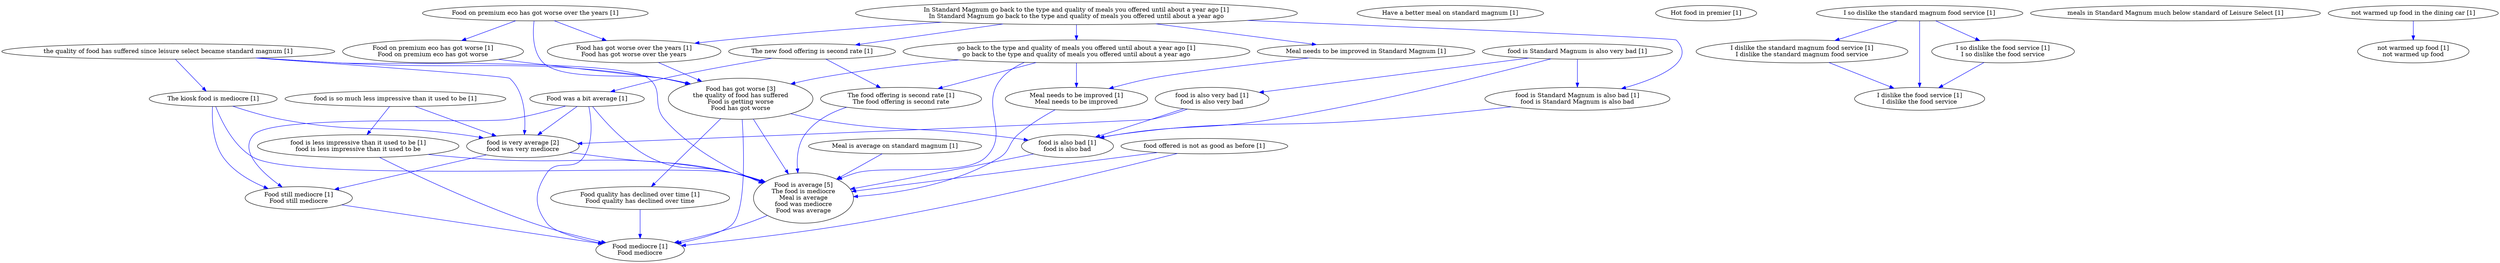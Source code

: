 digraph collapsedGraph {
"food is very average [2]\nfood was very mediocre""Food is average [5]\nThe food is mediocre\nMeal is average\nfood was mediocre\nFood was average""Food has got worse [3]\nthe quality of food has suffered\nFood is getting worse\nFood has got worse""Food still mediocre [1]\nFood still mediocre""Food mediocre [1]\nFood mediocre""Food quality has declined over time [1]\nFood quality has declined over time""Food on premium eco has got worse over the years [1]""Food on premium eco has got worse [1]\nFood on premium eco has got worse""Food has got worse over the years [1]\nFood has got worse over the years""Food was a bit average [1]""Have a better meal on standard magnum [1]""Hot food in premier [1]""I so dislike the standard magnum food service [1]""I dislike the standard magnum food service [1]\nI dislike the standard magnum food service""I dislike the food service [1]\nI dislike the food service""I so dislike the food service [1]\nI so dislike the food service""In Standard Magnum go back to the type and quality of meals you offered until about a year ago [1]\nIn Standard Magnum go back to the type and quality of meals you offered until about a year ago""go back to the type and quality of meals you offered until about a year ago [1]\ngo back to the type and quality of meals you offered until about a year ago""Meal is average on standard magnum [1]""Meal needs to be improved in Standard Magnum [1]""Meal needs to be improved [1]\nMeal needs to be improved""The kiosk food is mediocre [1]""The new food offering is second rate [1]""The food offering is second rate [1]\nThe food offering is second rate""food is Standard Magnum is also very bad [1]""food is Standard Magnum is also bad [1]\nfood is Standard Magnum is also bad""food is also bad [1]\nfood is also bad""food is also very bad [1]\nfood is also very bad""food is so much less impressive than it used to be [1]""food is less impressive than it used to be [1]\nfood is less impressive than it used to be""food offered is not as good as before [1]""meals in Standard Magnum much below standard of Leisure Select [1]""not warmed up food in the dining car [1]""not warmed up food [1]\nnot warmed up food""the quality of food has suffered since leisure select became standard magnum [1]""Food still mediocre [1]\nFood still mediocre" -> "Food mediocre [1]\nFood mediocre" [color=blue]
"Food quality has declined over time [1]\nFood quality has declined over time" -> "Food mediocre [1]\nFood mediocre" [color=blue]
"Food has got worse [3]\nthe quality of food has suffered\nFood is getting worse\nFood has got worse" -> "Food quality has declined over time [1]\nFood quality has declined over time" [color=blue]
"Food has got worse [3]\nthe quality of food has suffered\nFood is getting worse\nFood has got worse" -> "Food mediocre [1]\nFood mediocre" [color=blue]
"Food on premium eco has got worse over the years [1]" -> "Food on premium eco has got worse [1]\nFood on premium eco has got worse" [color=blue]
"Food on premium eco has got worse [1]\nFood on premium eco has got worse" -> "Food has got worse [3]\nthe quality of food has suffered\nFood is getting worse\nFood has got worse" [color=blue]
"Food on premium eco has got worse over the years [1]" -> "Food has got worse over the years [1]\nFood has got worse over the years" [color=blue]
"Food has got worse over the years [1]\nFood has got worse over the years" -> "Food has got worse [3]\nthe quality of food has suffered\nFood is getting worse\nFood has got worse" [color=blue]
"Food on premium eco has got worse over the years [1]" -> "Food has got worse [3]\nthe quality of food has suffered\nFood is getting worse\nFood has got worse" [color=blue]
"Food was a bit average [1]" -> "Food still mediocre [1]\nFood still mediocre" [color=blue]
"Food was a bit average [1]" -> "Food mediocre [1]\nFood mediocre" [color=blue]
"I so dislike the standard magnum food service [1]" -> "I dislike the standard magnum food service [1]\nI dislike the standard magnum food service" [color=blue]
"I dislike the standard magnum food service [1]\nI dislike the standard magnum food service" -> "I dislike the food service [1]\nI dislike the food service" [color=blue]
"I so dislike the standard magnum food service [1]" -> "I so dislike the food service [1]\nI so dislike the food service" [color=blue]
"I so dislike the food service [1]\nI so dislike the food service" -> "I dislike the food service [1]\nI dislike the food service" [color=blue]
"I so dislike the standard magnum food service [1]" -> "I dislike the food service [1]\nI dislike the food service" [color=blue]
"In Standard Magnum go back to the type and quality of meals you offered until about a year ago [1]\nIn Standard Magnum go back to the type and quality of meals you offered until about a year ago" -> "go back to the type and quality of meals you offered until about a year ago [1]\ngo back to the type and quality of meals you offered until about a year ago" [color=blue]
"In Standard Magnum go back to the type and quality of meals you offered until about a year ago [1]\nIn Standard Magnum go back to the type and quality of meals you offered until about a year ago" -> "Food has got worse over the years [1]\nFood has got worse over the years" [color=blue]
"Meal is average on standard magnum [1]" -> "Food is average [5]\nThe food is mediocre\nMeal is average\nfood was mediocre\nFood was average" [color=blue]
"Food is average [5]\nThe food is mediocre\nMeal is average\nfood was mediocre\nFood was average" -> "Food mediocre [1]\nFood mediocre" [color=blue]
"Food was a bit average [1]" -> "Food is average [5]\nThe food is mediocre\nMeal is average\nfood was mediocre\nFood was average" [color=blue]
"Meal needs to be improved in Standard Magnum [1]" -> "Meal needs to be improved [1]\nMeal needs to be improved" [color=blue]
"go back to the type and quality of meals you offered until about a year ago [1]\ngo back to the type and quality of meals you offered until about a year ago" -> "Meal needs to be improved [1]\nMeal needs to be improved" [color=blue]
"In Standard Magnum go back to the type and quality of meals you offered until about a year ago [1]\nIn Standard Magnum go back to the type and quality of meals you offered until about a year ago" -> "Meal needs to be improved in Standard Magnum [1]" [color=blue]
"Meal needs to be improved [1]\nMeal needs to be improved" -> "Food is average [5]\nThe food is mediocre\nMeal is average\nfood was mediocre\nFood was average" [color=blue]
"The kiosk food is mediocre [1]" -> "Food is average [5]\nThe food is mediocre\nMeal is average\nfood was mediocre\nFood was average" [color=blue]
"go back to the type and quality of meals you offered until about a year ago [1]\ngo back to the type and quality of meals you offered until about a year ago" -> "Food is average [5]\nThe food is mediocre\nMeal is average\nfood was mediocre\nFood was average" [color=blue]
"The kiosk food is mediocre [1]" -> "Food still mediocre [1]\nFood still mediocre" [color=blue]
"The new food offering is second rate [1]" -> "The food offering is second rate [1]\nThe food offering is second rate" [color=blue]
"go back to the type and quality of meals you offered until about a year ago [1]\ngo back to the type and quality of meals you offered until about a year ago" -> "The food offering is second rate [1]\nThe food offering is second rate" [color=blue]
"In Standard Magnum go back to the type and quality of meals you offered until about a year ago [1]\nIn Standard Magnum go back to the type and quality of meals you offered until about a year ago" -> "The new food offering is second rate [1]" [color=blue]
"The food offering is second rate [1]\nThe food offering is second rate" -> "Food is average [5]\nThe food is mediocre\nMeal is average\nfood was mediocre\nFood was average" [color=blue]
"The new food offering is second rate [1]" -> "Food was a bit average [1]" [color=blue]
"food is Standard Magnum is also very bad [1]" -> "food is Standard Magnum is also bad [1]\nfood is Standard Magnum is also bad" [color=blue]
"food is Standard Magnum is also bad [1]\nfood is Standard Magnum is also bad" -> "food is also bad [1]\nfood is also bad" [color=blue]
"food is Standard Magnum is also very bad [1]" -> "food is also very bad [1]\nfood is also very bad" [color=blue]
"food is also very bad [1]\nfood is also very bad" -> "food is also bad [1]\nfood is also bad" [color=blue]
"food is Standard Magnum is also very bad [1]" -> "food is also bad [1]\nfood is also bad" [color=blue]
"food is also bad [1]\nfood is also bad" -> "Food is average [5]\nThe food is mediocre\nMeal is average\nfood was mediocre\nFood was average" [color=blue]
"Food has got worse [3]\nthe quality of food has suffered\nFood is getting worse\nFood has got worse" -> "food is also bad [1]\nfood is also bad" [color=blue]
"In Standard Magnum go back to the type and quality of meals you offered until about a year ago [1]\nIn Standard Magnum go back to the type and quality of meals you offered until about a year ago" -> "food is Standard Magnum is also bad [1]\nfood is Standard Magnum is also bad" [color=blue]
"food is so much less impressive than it used to be [1]" -> "food is less impressive than it used to be [1]\nfood is less impressive than it used to be" [color=blue]
"food is less impressive than it used to be [1]\nfood is less impressive than it used to be" -> "Food is average [5]\nThe food is mediocre\nMeal is average\nfood was mediocre\nFood was average" [color=blue]
"food is less impressive than it used to be [1]\nfood is less impressive than it used to be" -> "Food mediocre [1]\nFood mediocre" [color=blue]
"food is very average [2]\nfood was very mediocre" -> "Food is average [5]\nThe food is mediocre\nMeal is average\nfood was mediocre\nFood was average" [color=blue]
"food offered is not as good as before [1]" -> "Food is average [5]\nThe food is mediocre\nMeal is average\nfood was mediocre\nFood was average" [color=blue]
"food offered is not as good as before [1]" -> "Food mediocre [1]\nFood mediocre" [color=blue]
"Food has got worse [3]\nthe quality of food has suffered\nFood is getting worse\nFood has got worse" -> "Food is average [5]\nThe food is mediocre\nMeal is average\nfood was mediocre\nFood was average" [color=blue]
"food is also very bad [1]\nfood is also very bad" -> "food is very average [2]\nfood was very mediocre" [color=blue]
"food is so much less impressive than it used to be [1]" -> "food is very average [2]\nfood was very mediocre" [color=blue]
"The kiosk food is mediocre [1]" -> "food is very average [2]\nfood was very mediocre" [color=blue]
"Food was a bit average [1]" -> "food is very average [2]\nfood was very mediocre" [color=blue]
"food is very average [2]\nfood was very mediocre" -> "Food still mediocre [1]\nFood still mediocre" [color=blue]
"not warmed up food in the dining car [1]" -> "not warmed up food [1]\nnot warmed up food" [color=blue]
"the quality of food has suffered since leisure select became standard magnum [1]" -> "food is very average [2]\nfood was very mediocre" [color=blue]
"go back to the type and quality of meals you offered until about a year ago [1]\ngo back to the type and quality of meals you offered until about a year ago" -> "Food has got worse [3]\nthe quality of food has suffered\nFood is getting worse\nFood has got worse" [color=blue]
"the quality of food has suffered since leisure select became standard magnum [1]" -> "The kiosk food is mediocre [1]" [color=blue]
"the quality of food has suffered since leisure select became standard magnum [1]" -> "Food has got worse [3]\nthe quality of food has suffered\nFood is getting worse\nFood has got worse" [color=blue]
"the quality of food has suffered since leisure select became standard magnum [1]" -> "Food is average [5]\nThe food is mediocre\nMeal is average\nfood was mediocre\nFood was average" [color=blue]
}